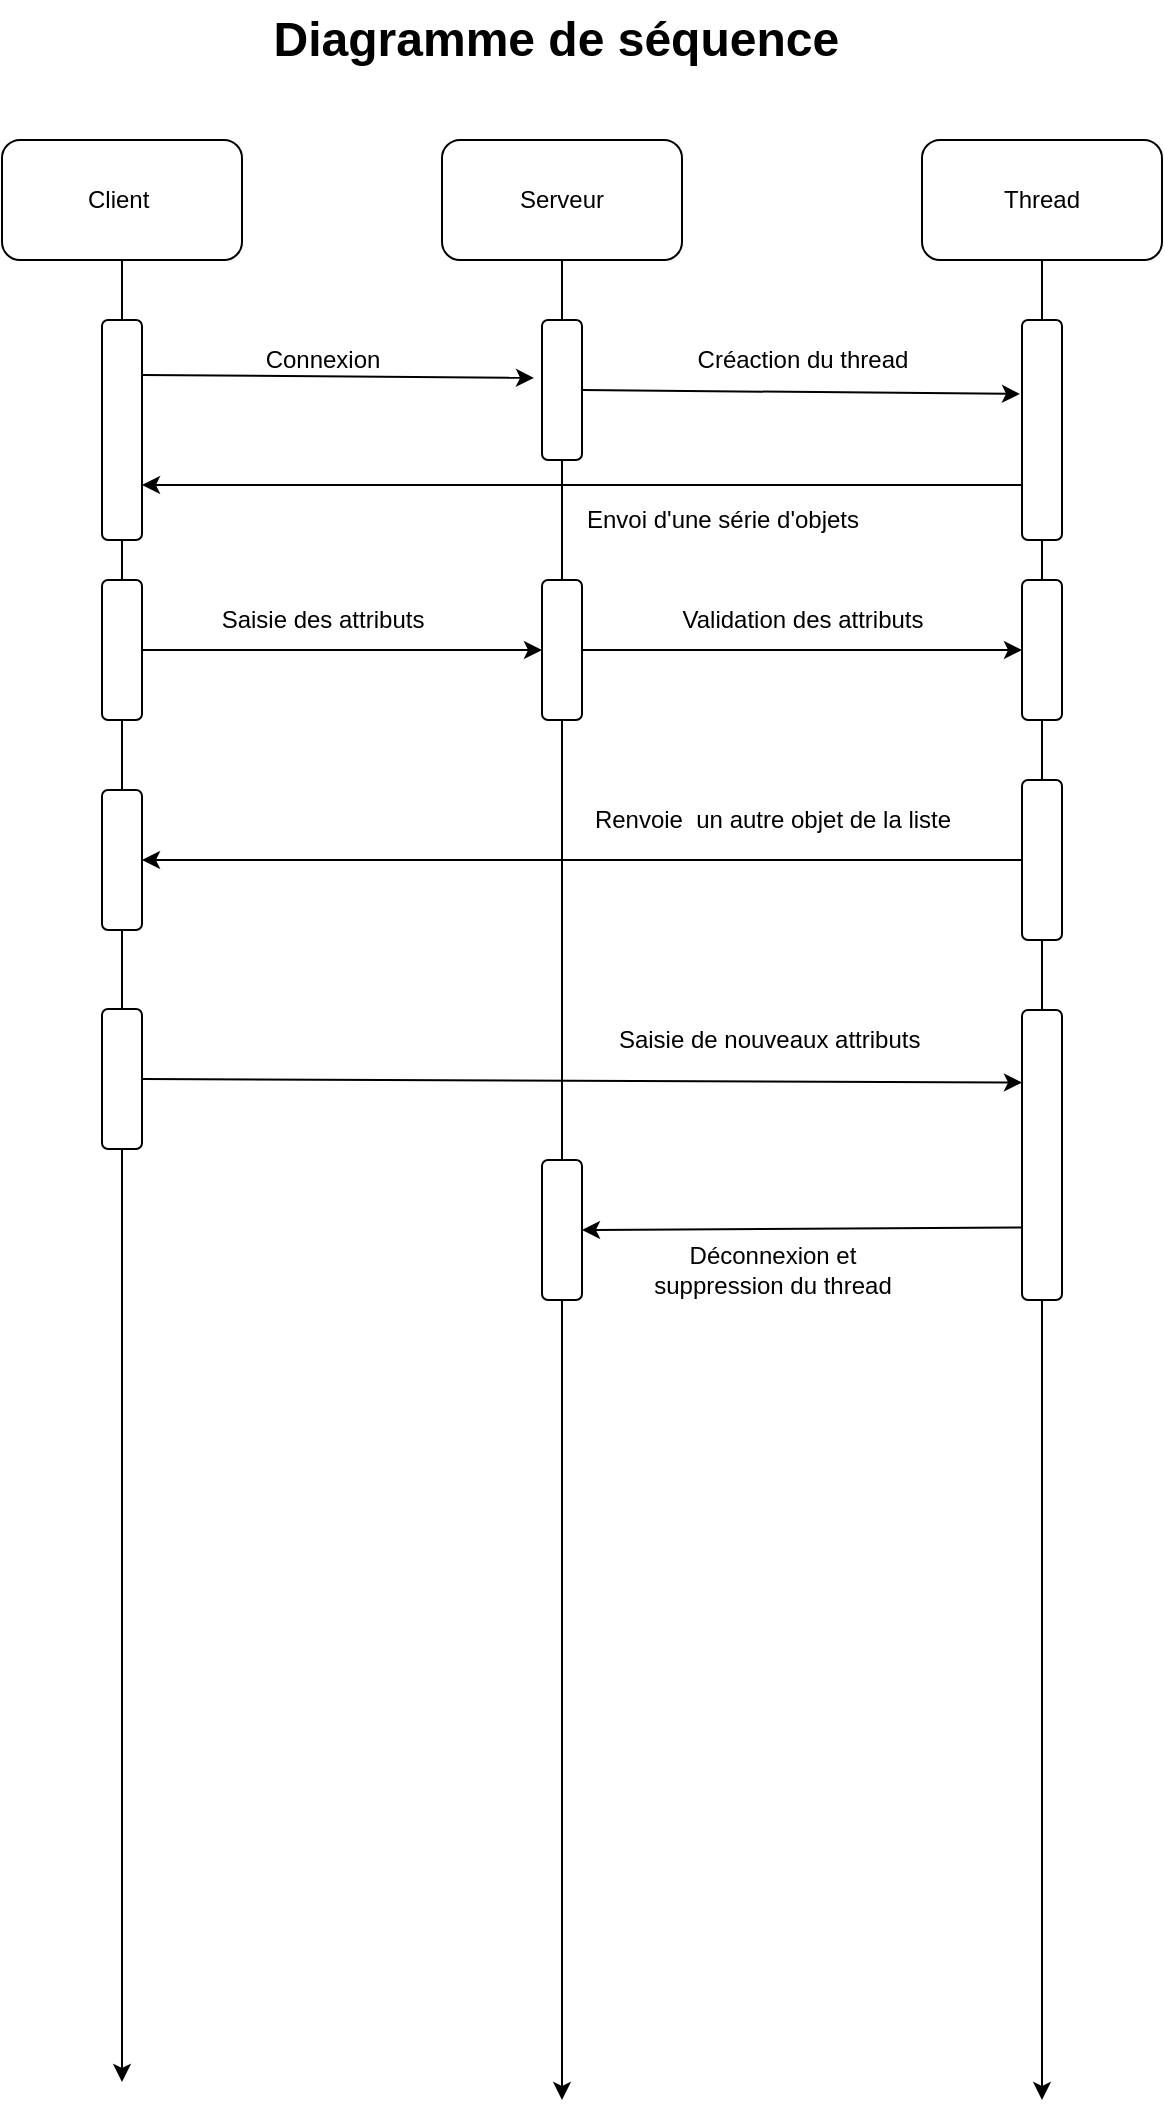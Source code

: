 <mxfile>
    <diagram id="zmojavzv4Nx0zDjEZL6o" name="Page-1">
        <mxGraphModel dx="1188" dy="571" grid="1" gridSize="10" guides="1" tooltips="1" connect="1" arrows="1" fold="1" page="1" pageScale="1" pageWidth="827" pageHeight="1169" math="0" shadow="0">
            <root>
                <mxCell id="0"/>
                <mxCell id="1" parent="0"/>
                <mxCell id="5" style="edgeStyle=none;html=1;exitX=0.5;exitY=1;exitDx=0;exitDy=0;startArrow=none;" parent="1" source="42" edge="1">
                    <mxGeometry relative="1" as="geometry">
                        <mxPoint x="160" y="1051" as="targetPoint"/>
                    </mxGeometry>
                </mxCell>
                <mxCell id="2" value="Client&amp;nbsp;" style="rounded=1;whiteSpace=wrap;html=1;" parent="1" vertex="1">
                    <mxGeometry x="100" y="80" width="120" height="60" as="geometry"/>
                </mxCell>
                <mxCell id="6" style="edgeStyle=none;html=1;exitX=0.5;exitY=1;exitDx=0;exitDy=0;startArrow=none;" parent="1" source="49" edge="1">
                    <mxGeometry relative="1" as="geometry">
                        <mxPoint x="380" y="1060" as="targetPoint"/>
                        <mxPoint x="380" y="550" as="sourcePoint"/>
                    </mxGeometry>
                </mxCell>
                <mxCell id="3" value="Serveur" style="rounded=1;whiteSpace=wrap;html=1;" parent="1" vertex="1">
                    <mxGeometry x="320" y="80" width="120" height="60" as="geometry"/>
                </mxCell>
                <mxCell id="7" style="edgeStyle=none;html=1;exitX=0.5;exitY=1;exitDx=0;exitDy=0;startArrow=none;" parent="1" source="24" edge="1">
                    <mxGeometry relative="1" as="geometry">
                        <mxPoint x="620" y="1060" as="targetPoint"/>
                    </mxGeometry>
                </mxCell>
                <mxCell id="4" value="Thread" style="rounded=1;whiteSpace=wrap;html=1;" parent="1" vertex="1">
                    <mxGeometry x="560" y="80" width="120" height="60" as="geometry"/>
                </mxCell>
                <mxCell id="38" style="edgeStyle=none;html=1;exitX=1;exitY=0.25;exitDx=0;exitDy=0;entryX=-0.2;entryY=0.414;entryDx=0;entryDy=0;entryPerimeter=0;" parent="1" source="9" target="12" edge="1">
                    <mxGeometry relative="1" as="geometry"/>
                </mxCell>
                <mxCell id="9" value="" style="rounded=1;whiteSpace=wrap;html=1;" parent="1" vertex="1">
                    <mxGeometry x="150" y="170" width="20" height="110" as="geometry"/>
                </mxCell>
                <mxCell id="10" value="" style="edgeStyle=none;html=1;exitX=0.5;exitY=1;exitDx=0;exitDy=0;endArrow=none;" parent="1" source="2" target="9" edge="1">
                    <mxGeometry relative="1" as="geometry">
                        <mxPoint x="160" y="1051" as="targetPoint"/>
                        <mxPoint x="160" y="140" as="sourcePoint"/>
                    </mxGeometry>
                </mxCell>
                <mxCell id="39" style="edgeStyle=none;html=1;exitX=1;exitY=0.5;exitDx=0;exitDy=0;entryX=-0.05;entryY=0.336;entryDx=0;entryDy=0;entryPerimeter=0;" parent="1" source="12" target="14" edge="1">
                    <mxGeometry relative="1" as="geometry"/>
                </mxCell>
                <mxCell id="12" value="" style="rounded=1;whiteSpace=wrap;html=1;" parent="1" vertex="1">
                    <mxGeometry x="370" y="170" width="20" height="70" as="geometry"/>
                </mxCell>
                <mxCell id="13" value="" style="edgeStyle=none;html=1;exitX=0.5;exitY=1;exitDx=0;exitDy=0;endArrow=none;" parent="1" source="3" target="12" edge="1">
                    <mxGeometry relative="1" as="geometry">
                        <mxPoint x="380" y="1060" as="targetPoint"/>
                        <mxPoint x="380" y="140" as="sourcePoint"/>
                    </mxGeometry>
                </mxCell>
                <mxCell id="30" style="edgeStyle=none;html=1;exitX=0;exitY=0.75;exitDx=0;exitDy=0;entryX=1;entryY=0.75;entryDx=0;entryDy=0;" parent="1" source="14" target="9" edge="1">
                    <mxGeometry relative="1" as="geometry"/>
                </mxCell>
                <mxCell id="14" value="" style="rounded=1;whiteSpace=wrap;html=1;" parent="1" vertex="1">
                    <mxGeometry x="610" y="170" width="20" height="110" as="geometry"/>
                </mxCell>
                <mxCell id="15" value="" style="edgeStyle=none;html=1;exitX=0.5;exitY=1;exitDx=0;exitDy=0;endArrow=none;" parent="1" source="4" target="14" edge="1">
                    <mxGeometry relative="1" as="geometry">
                        <mxPoint x="620" y="1060" as="targetPoint"/>
                        <mxPoint x="620" y="140" as="sourcePoint"/>
                    </mxGeometry>
                </mxCell>
                <mxCell id="17" value="Connexion" style="text;html=1;align=center;verticalAlign=middle;resizable=0;points=[];autosize=1;strokeColor=none;fillColor=none;" parent="1" vertex="1">
                    <mxGeometry x="225" y="180" width="70" height="20" as="geometry"/>
                </mxCell>
                <mxCell id="18" value="Créaction du thread" style="text;html=1;align=center;verticalAlign=middle;resizable=0;points=[];autosize=1;strokeColor=none;fillColor=none;" parent="1" vertex="1">
                    <mxGeometry x="440" y="180" width="120" height="20" as="geometry"/>
                </mxCell>
                <mxCell id="34" style="edgeStyle=none;html=1;exitX=1;exitY=0.5;exitDx=0;exitDy=0;entryX=0;entryY=0.5;entryDx=0;entryDy=0;" parent="1" source="19" target="32" edge="1">
                    <mxGeometry relative="1" as="geometry"/>
                </mxCell>
                <mxCell id="19" value="" style="rounded=1;whiteSpace=wrap;html=1;" parent="1" vertex="1">
                    <mxGeometry x="150" y="300" width="20" height="70" as="geometry"/>
                </mxCell>
                <mxCell id="20" value="" style="edgeStyle=none;html=1;exitX=0.5;exitY=1;exitDx=0;exitDy=0;startArrow=none;endArrow=none;" parent="1" source="9" target="19" edge="1">
                    <mxGeometry relative="1" as="geometry">
                        <mxPoint x="160" y="1051" as="targetPoint"/>
                        <mxPoint x="160" y="240" as="sourcePoint"/>
                    </mxGeometry>
                </mxCell>
                <mxCell id="21" value="" style="rounded=1;whiteSpace=wrap;html=1;" parent="1" vertex="1">
                    <mxGeometry x="150" y="405" width="20" height="70" as="geometry"/>
                </mxCell>
                <mxCell id="22" value="" style="edgeStyle=none;html=1;exitX=0.5;exitY=1;exitDx=0;exitDy=0;startArrow=none;endArrow=none;" parent="1" source="19" target="21" edge="1">
                    <mxGeometry relative="1" as="geometry">
                        <mxPoint x="160" y="1051" as="targetPoint"/>
                        <mxPoint x="160" y="350" as="sourcePoint"/>
                    </mxGeometry>
                </mxCell>
                <mxCell id="40" style="edgeStyle=none;html=1;entryX=1;entryY=0.5;entryDx=0;entryDy=0;" parent="1" source="24" target="21" edge="1">
                    <mxGeometry relative="1" as="geometry"/>
                </mxCell>
                <mxCell id="24" value="" style="rounded=1;whiteSpace=wrap;html=1;" parent="1" vertex="1">
                    <mxGeometry x="610" y="400" width="20" height="80" as="geometry"/>
                </mxCell>
                <mxCell id="25" value="" style="edgeStyle=none;html=1;exitX=0.5;exitY=1;exitDx=0;exitDy=0;startArrow=none;endArrow=none;" parent="1" source="14" target="24" edge="1">
                    <mxGeometry relative="1" as="geometry">
                        <mxPoint x="620" y="1060" as="targetPoint"/>
                        <mxPoint x="620" y="240" as="sourcePoint"/>
                    </mxGeometry>
                </mxCell>
                <mxCell id="26" value="" style="rounded=1;whiteSpace=wrap;html=1;" parent="1" vertex="1">
                    <mxGeometry x="610" y="300" width="20" height="70" as="geometry"/>
                </mxCell>
                <mxCell id="29" value="" style="edgeStyle=none;html=1;exitX=0.5;exitY=1;exitDx=0;exitDy=0;startArrow=none;endArrow=none;" parent="1" source="32" edge="1">
                    <mxGeometry relative="1" as="geometry">
                        <mxPoint x="380" y="550" as="targetPoint"/>
                        <mxPoint x="380" y="240" as="sourcePoint"/>
                    </mxGeometry>
                </mxCell>
                <mxCell id="31" value="Envoi d'une série d'objets" style="text;html=1;align=center;verticalAlign=middle;resizable=0;points=[];autosize=1;strokeColor=none;fillColor=none;" parent="1" vertex="1">
                    <mxGeometry x="385" y="260" width="150" height="20" as="geometry"/>
                </mxCell>
                <mxCell id="36" style="edgeStyle=none;html=1;entryX=0;entryY=0.5;entryDx=0;entryDy=0;" parent="1" source="32" target="26" edge="1">
                    <mxGeometry relative="1" as="geometry"/>
                </mxCell>
                <mxCell id="32" value="" style="rounded=1;whiteSpace=wrap;html=1;" parent="1" vertex="1">
                    <mxGeometry x="370" y="300" width="20" height="70" as="geometry"/>
                </mxCell>
                <mxCell id="33" value="" style="edgeStyle=none;html=1;exitX=0.5;exitY=1;exitDx=0;exitDy=0;startArrow=none;endArrow=none;" parent="1" source="12" target="32" edge="1">
                    <mxGeometry relative="1" as="geometry">
                        <mxPoint x="380" y="480" as="targetPoint"/>
                        <mxPoint x="380" y="240" as="sourcePoint"/>
                    </mxGeometry>
                </mxCell>
                <mxCell id="35" value="Saisie des attributs" style="text;html=1;align=center;verticalAlign=middle;resizable=0;points=[];autosize=1;strokeColor=none;fillColor=none;" parent="1" vertex="1">
                    <mxGeometry x="200" y="310" width="120" height="20" as="geometry"/>
                </mxCell>
                <mxCell id="37" value="Validation des attributs" style="text;html=1;align=center;verticalAlign=middle;resizable=0;points=[];autosize=1;strokeColor=none;fillColor=none;" parent="1" vertex="1">
                    <mxGeometry x="430" y="310" width="140" height="20" as="geometry"/>
                </mxCell>
                <mxCell id="41" value="Renvoie&amp;nbsp; un autre objet de la liste" style="text;html=1;align=center;verticalAlign=middle;resizable=0;points=[];autosize=1;strokeColor=none;fillColor=none;" parent="1" vertex="1">
                    <mxGeometry x="390" y="410" width="190" height="20" as="geometry"/>
                </mxCell>
                <mxCell id="48" style="edgeStyle=none;html=1;entryX=0;entryY=0.25;entryDx=0;entryDy=0;" parent="1" source="42" target="45" edge="1">
                    <mxGeometry relative="1" as="geometry"/>
                </mxCell>
                <mxCell id="42" value="" style="rounded=1;whiteSpace=wrap;html=1;" parent="1" vertex="1">
                    <mxGeometry x="150" y="514.5" width="20" height="70" as="geometry"/>
                </mxCell>
                <mxCell id="43" value="" style="edgeStyle=none;html=1;exitX=0.5;exitY=1;exitDx=0;exitDy=0;startArrow=none;endArrow=none;" parent="1" source="21" target="42" edge="1">
                    <mxGeometry relative="1" as="geometry">
                        <mxPoint x="160" y="1051" as="targetPoint"/>
                        <mxPoint x="160" y="475" as="sourcePoint"/>
                    </mxGeometry>
                </mxCell>
                <mxCell id="51" style="edgeStyle=none;html=1;exitX=0;exitY=0.75;exitDx=0;exitDy=0;entryX=1;entryY=0.5;entryDx=0;entryDy=0;" parent="1" source="45" target="49" edge="1">
                    <mxGeometry relative="1" as="geometry"/>
                </mxCell>
                <mxCell id="45" value="" style="rounded=1;whiteSpace=wrap;html=1;" parent="1" vertex="1">
                    <mxGeometry x="610" y="515" width="20" height="145" as="geometry"/>
                </mxCell>
                <mxCell id="47" value="Saisie de nouveaux attributs&amp;nbsp;" style="text;html=1;align=center;verticalAlign=middle;resizable=0;points=[];autosize=1;strokeColor=none;fillColor=none;" parent="1" vertex="1">
                    <mxGeometry x="400" y="520" width="170" height="20" as="geometry"/>
                </mxCell>
                <mxCell id="49" value="" style="rounded=1;whiteSpace=wrap;html=1;" parent="1" vertex="1">
                    <mxGeometry x="370" y="590" width="20" height="70" as="geometry"/>
                </mxCell>
                <mxCell id="50" value="" style="edgeStyle=none;html=1;exitX=0.5;exitY=1;exitDx=0;exitDy=0;startArrow=none;endArrow=none;" parent="1" target="49" edge="1">
                    <mxGeometry relative="1" as="geometry">
                        <mxPoint x="380" y="1060" as="targetPoint"/>
                        <mxPoint x="380" y="550" as="sourcePoint"/>
                    </mxGeometry>
                </mxCell>
                <mxCell id="52" value="Déconnexion et &lt;br&gt;suppression du thread" style="text;html=1;align=center;verticalAlign=middle;resizable=0;points=[];autosize=1;strokeColor=none;fillColor=none;" parent="1" vertex="1">
                    <mxGeometry x="420" y="630" width="130" height="30" as="geometry"/>
                </mxCell>
                <mxCell id="53" value="Diagramme de séquence&amp;nbsp;" style="text;strokeColor=none;fillColor=none;html=1;fontSize=24;fontStyle=1;verticalAlign=middle;align=center;" parent="1" vertex="1">
                    <mxGeometry x="330" y="10" width="100" height="40" as="geometry"/>
                </mxCell>
            </root>
        </mxGraphModel>
    </diagram>
</mxfile>